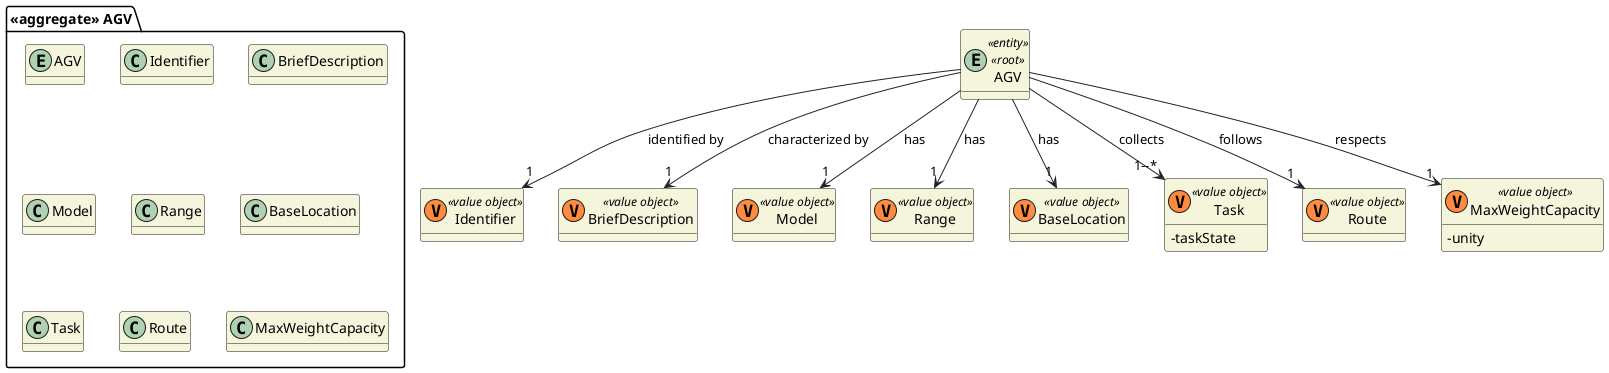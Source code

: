 @startuml

hide methods
skinparam classAttributeIconSize 0
skinparam classBackgroundColor beige
skinparam ArrowColor #222222

package "<<aggregate>> AGV" {
    entity AGV
    class Identifier
    class BriefDescription
    class Model
    class Range
    class BaseLocation
    class Task
    class Route
    class MaxWeightCapacity
}

entity AGV <<entity>> <<root>> {}

class Identifier <<(V,#FF8B40) value object>> {}

class BriefDescription <<(V,#FF8B40) value object>> {}

class Model <<(V,#FF8B40) value object>> {}

class Range <<(V,#FF8B40) value object>> {}

class BaseLocation <<(V,#FF8B40) value object>> {}

class Task<<(V,#FF8B40) value object>> {
- taskState
}

class Route <<(V,#FF8B40) value object>> {}

class MaxWeightCapacity <<(V,#FF8B40) value object>> {
-unity
}

AGV --> "1--*" Task : collects
AGV --> "1" Route : follows
AGV --> "1" BaseLocation : has
AGV --> "1" Model : has
AGV --> "1" Identifier : identified by
AGV --> "1" BriefDescription : characterized by
AGV --> "1" Range : has
AGV --> "1" MaxWeightCapacity : respects


@enduml